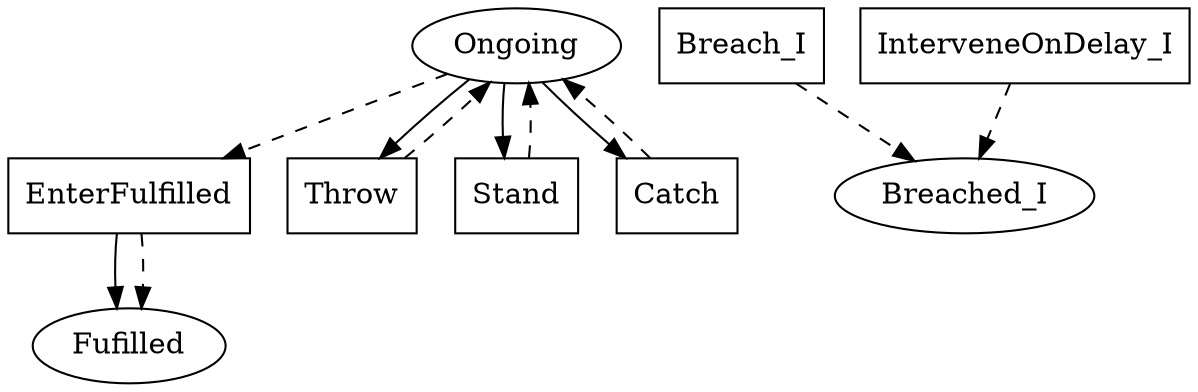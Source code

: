 // THIS IS A GENERATED FILE. DO NOT EDIT.

digraph test_contract_for_must_later {    
    Fulfilled[label=Fufilled];
    Ongoing[label=Ongoing];
	Breached_I[label=Breached_I]
    
    EnterFulfilled[label=EnterFufilled,shape=box]; 
    Throw[label=Throw,shape=box];
	Stand[label=Stand,shape=box];
	Catch[label=Catch,shape=box];
	EnterFulfilled[label=EnterFulfilled,shape=box];
	Breach_I[label=Breach_I,shape=box];
	InterveneOnDelay_I[label=InterveneOnDelay_I,shape=box]    
    
    EnterFulfilled -> Fulfilled;
    
    Ongoing -> Throw;
	Ongoing -> Stand;
	Ongoing -> EnterFulfilled [style=dashed];
	Ongoing -> Catch
    
    Throw -> Ongoing [style=dashed];
	Stand -> Ongoing [style=dashed];
	Catch -> Ongoing [style=dashed];
	EnterFulfilled -> Fulfilled [style=dashed];
	Breach_I -> Breached_I [style=dashed];
	InterveneOnDelay_I -> Breached_I [style=dashed];
	     
    
       
}